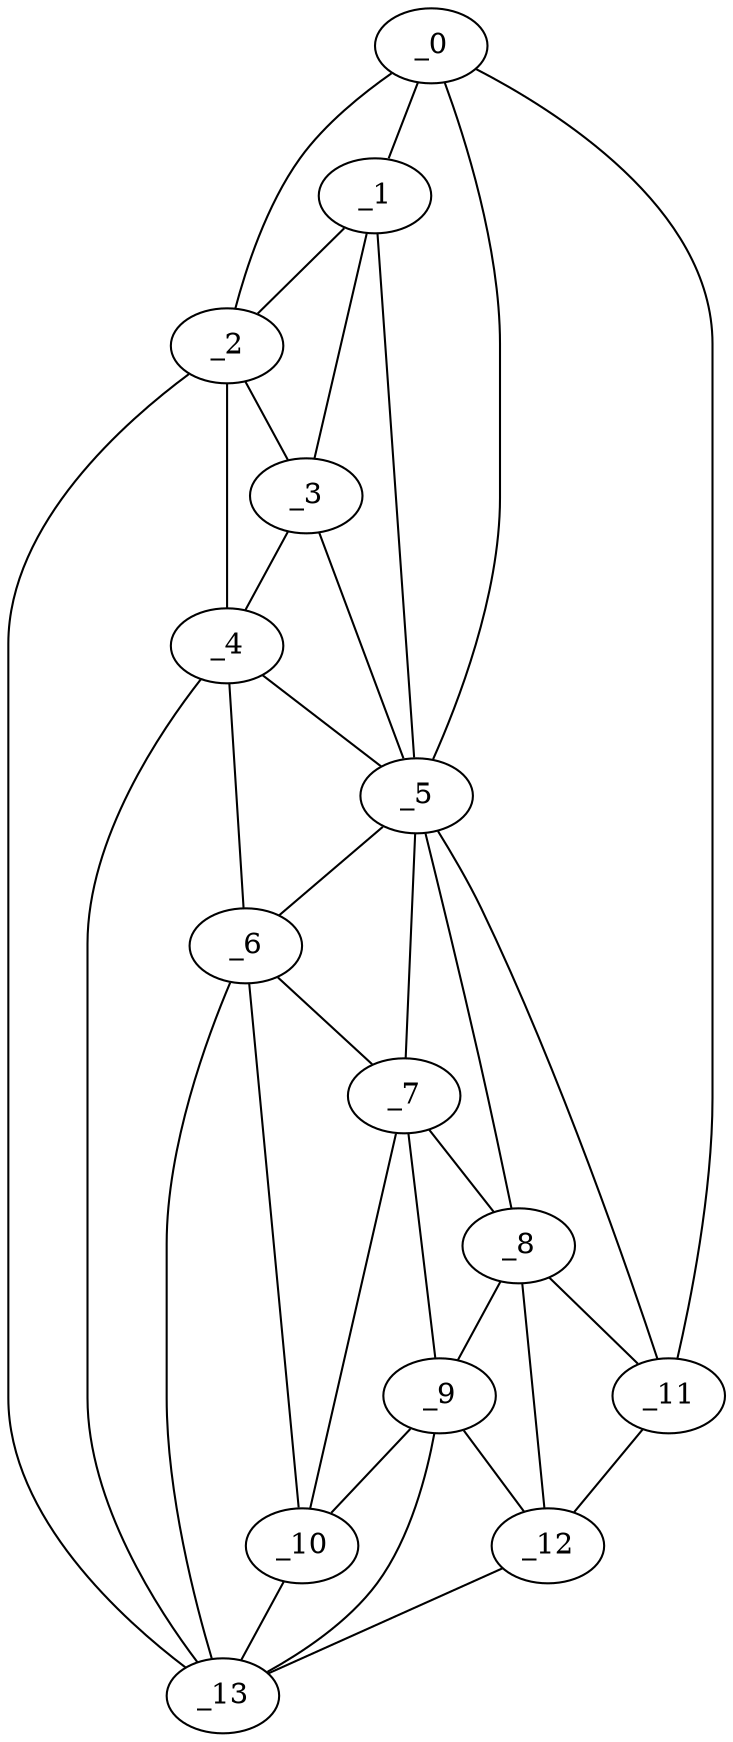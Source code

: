 graph "obj73__325.gxl" {
	_0	 [x=18,
		y=76];
	_1	 [x=75,
		y=89];
	_0 -- _1	 [valence=2];
	_2	 [x=80,
		y=98];
	_0 -- _2	 [valence=1];
	_5	 [x=99,
		y=76];
	_0 -- _5	 [valence=1];
	_11	 [x=122,
		y=58];
	_0 -- _11	 [valence=1];
	_1 -- _2	 [valence=2];
	_3	 [x=91,
		y=86];
	_1 -- _3	 [valence=2];
	_1 -- _5	 [valence=2];
	_2 -- _3	 [valence=2];
	_4	 [x=97,
		y=87];
	_2 -- _4	 [valence=1];
	_13	 [x=122,
		y=88];
	_2 -- _13	 [valence=1];
	_3 -- _4	 [valence=2];
	_3 -- _5	 [valence=2];
	_4 -- _5	 [valence=2];
	_6	 [x=103,
		y=81];
	_4 -- _6	 [valence=2];
	_4 -- _13	 [valence=2];
	_5 -- _6	 [valence=2];
	_7	 [x=113,
		y=72];
	_5 -- _7	 [valence=2];
	_8	 [x=116,
		y=67];
	_5 -- _8	 [valence=1];
	_5 -- _11	 [valence=2];
	_6 -- _7	 [valence=1];
	_10	 [x=121,
		y=82];
	_6 -- _10	 [valence=2];
	_6 -- _13	 [valence=2];
	_7 -- _8	 [valence=1];
	_9	 [x=121,
		y=76];
	_7 -- _9	 [valence=2];
	_7 -- _10	 [valence=1];
	_8 -- _9	 [valence=1];
	_8 -- _11	 [valence=2];
	_12	 [x=122,
		y=63];
	_8 -- _12	 [valence=2];
	_9 -- _10	 [valence=2];
	_9 -- _12	 [valence=2];
	_9 -- _13	 [valence=2];
	_10 -- _13	 [valence=1];
	_11 -- _12	 [valence=1];
	_12 -- _13	 [valence=1];
}
